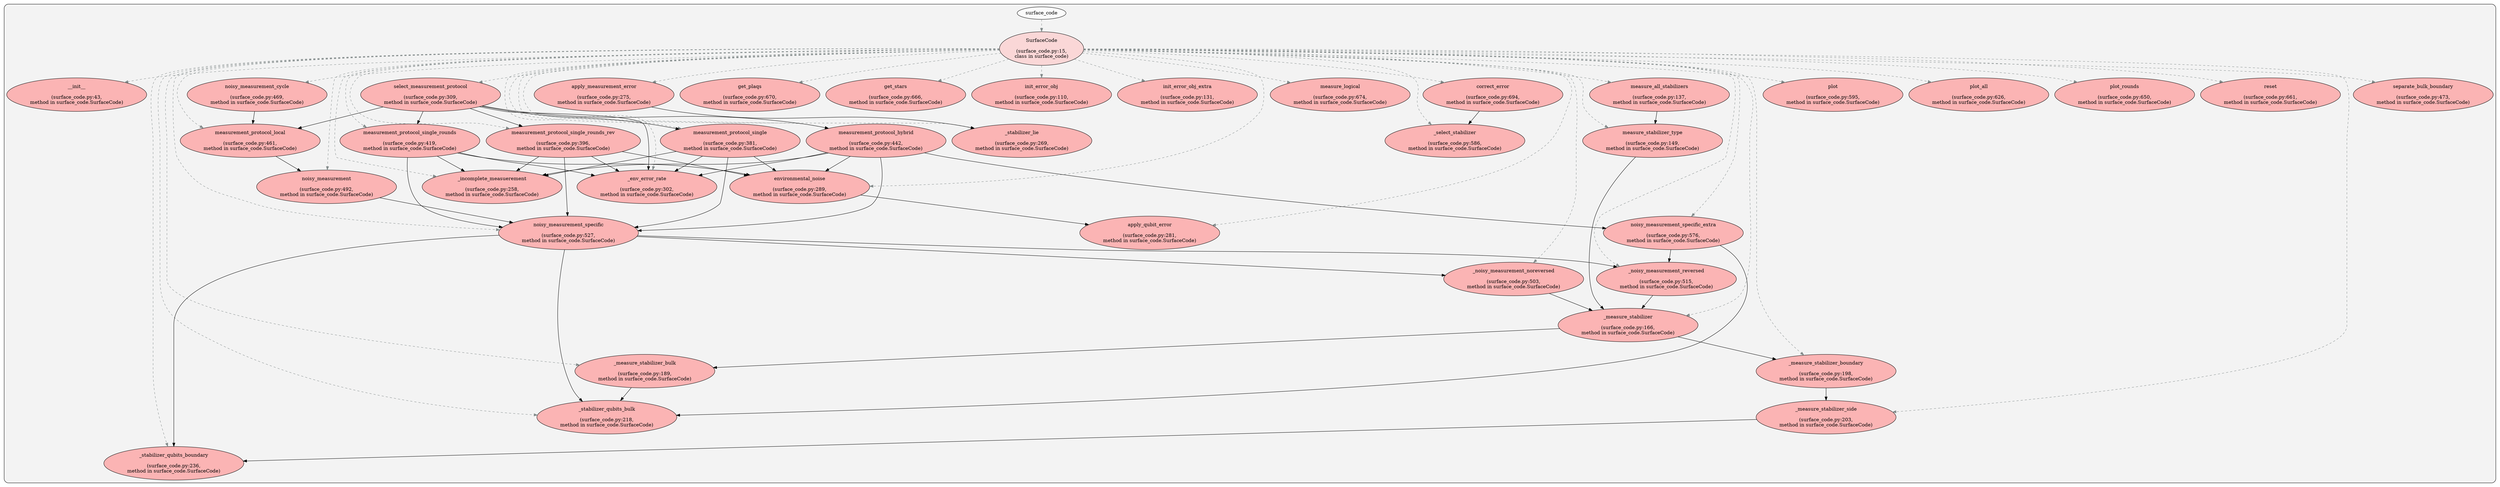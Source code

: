 digraph G {
    graph [rankdir=TB];
    subgraph cluster_G {

        graph [style="filled,rounded",fillcolor="#80808018", label=""];
        surface_code [label="surface_code", style="filled", fillcolor="#ffffffb2", fontcolor="#000000", group="0"];
        surface_code__SurfaceCode [label="SurfaceCode\n\n(surface_code.py:15,\nclass in surface_code)", style="filled", fillcolor="#feccccb2", fontcolor="#000000", group="0"];
        surface_code__SurfaceCode____init__ [label="__init__\n\n(surface_code.py:43,\nmethod in surface_code.SurfaceCode)", style="filled", fillcolor="#ff9999b2", fontcolor="#000000", group="0"];
        surface_code__SurfaceCode___env_error_rate [label="_env_error_rate\n\n(surface_code.py:302,\nmethod in surface_code.SurfaceCode)", style="filled", fillcolor="#ff9999b2", fontcolor="#000000", group="0"];
        surface_code__SurfaceCode___incomplete_measuerement [label="_incomplete_measuerement\n\n(surface_code.py:258,\nmethod in surface_code.SurfaceCode)", style="filled", fillcolor="#ff9999b2", fontcolor="#000000", group="0"];
        surface_code__SurfaceCode___measure_stabilizer [label="_measure_stabilizer\n\n(surface_code.py:166,\nmethod in surface_code.SurfaceCode)", style="filled", fillcolor="#ff9999b2", fontcolor="#000000", group="0"];
        surface_code__SurfaceCode___measure_stabilizer_boundary [label="_measure_stabilizer_boundary\n\n(surface_code.py:198,\nmethod in surface_code.SurfaceCode)", style="filled", fillcolor="#ff9999b2", fontcolor="#000000", group="0"];
        surface_code__SurfaceCode___measure_stabilizer_bulk [label="_measure_stabilizer_bulk\n\n(surface_code.py:189,\nmethod in surface_code.SurfaceCode)", style="filled", fillcolor="#ff9999b2", fontcolor="#000000", group="0"];
        surface_code__SurfaceCode___measure_stabilizer_side [label="_measure_stabilizer_side\n\n(surface_code.py:203,\nmethod in surface_code.SurfaceCode)", style="filled", fillcolor="#ff9999b2", fontcolor="#000000", group="0"];
        surface_code__SurfaceCode___noisy_measurement_noreversed [label="_noisy_measurement_noreversed\n\n(surface_code.py:503,\nmethod in surface_code.SurfaceCode)", style="filled", fillcolor="#ff9999b2", fontcolor="#000000", group="0"];
        surface_code__SurfaceCode___noisy_measurement_reversed [label="_noisy_measurement_reversed\n\n(surface_code.py:515,\nmethod in surface_code.SurfaceCode)", style="filled", fillcolor="#ff9999b2", fontcolor="#000000", group="0"];
        surface_code__SurfaceCode___select_stabilizer [label="_select_stabilizer\n\n(surface_code.py:586,\nmethod in surface_code.SurfaceCode)", style="filled", fillcolor="#ff9999b2", fontcolor="#000000", group="0"];
        surface_code__SurfaceCode___stabilizer_lie [label="_stabilizer_lie\n\n(surface_code.py:269,\nmethod in surface_code.SurfaceCode)", style="filled", fillcolor="#ff9999b2", fontcolor="#000000", group="0"];
        surface_code__SurfaceCode___stabilizer_qubits_boundary [label="_stabilizer_qubits_boundary\n\n(surface_code.py:236,\nmethod in surface_code.SurfaceCode)", style="filled", fillcolor="#ff9999b2", fontcolor="#000000", group="0"];
        surface_code__SurfaceCode___stabilizer_qubits_bulk [label="_stabilizer_qubits_bulk\n\n(surface_code.py:218,\nmethod in surface_code.SurfaceCode)", style="filled", fillcolor="#ff9999b2", fontcolor="#000000", group="0"];
        surface_code__SurfaceCode__apply_measurement_error [label="apply_measurement_error\n\n(surface_code.py:275,\nmethod in surface_code.SurfaceCode)", style="filled", fillcolor="#ff9999b2", fontcolor="#000000", group="0"];
        surface_code__SurfaceCode__apply_qubit_error [label="apply_qubit_error\n\n(surface_code.py:281,\nmethod in surface_code.SurfaceCode)", style="filled", fillcolor="#ff9999b2", fontcolor="#000000", group="0"];
        surface_code__SurfaceCode__correct_error [label="correct_error\n\n(surface_code.py:694,\nmethod in surface_code.SurfaceCode)", style="filled", fillcolor="#ff9999b2", fontcolor="#000000", group="0"];
        surface_code__SurfaceCode__environmental_noise [label="environmental_noise\n\n(surface_code.py:289,\nmethod in surface_code.SurfaceCode)", style="filled", fillcolor="#ff9999b2", fontcolor="#000000", group="0"];
        surface_code__SurfaceCode__get_plaqs [label="get_plaqs\n\n(surface_code.py:670,\nmethod in surface_code.SurfaceCode)", style="filled", fillcolor="#ff9999b2", fontcolor="#000000", group="0"];
        surface_code__SurfaceCode__get_stars [label="get_stars\n\n(surface_code.py:666,\nmethod in surface_code.SurfaceCode)", style="filled", fillcolor="#ff9999b2", fontcolor="#000000", group="0"];
        surface_code__SurfaceCode__init_error_obj [label="init_error_obj\n\n(surface_code.py:110,\nmethod in surface_code.SurfaceCode)", style="filled", fillcolor="#ff9999b2", fontcolor="#000000", group="0"];
        surface_code__SurfaceCode__init_error_obj_extra [label="init_error_obj_extra\n\n(surface_code.py:131,\nmethod in surface_code.SurfaceCode)", style="filled", fillcolor="#ff9999b2", fontcolor="#000000", group="0"];
        surface_code__SurfaceCode__measure_all_stabilizers [label="measure_all_stabilizers\n\n(surface_code.py:137,\nmethod in surface_code.SurfaceCode)", style="filled", fillcolor="#ff9999b2", fontcolor="#000000", group="0"];
        surface_code__SurfaceCode__measure_logical [label="measure_logical\n\n(surface_code.py:674,\nmethod in surface_code.SurfaceCode)", style="filled", fillcolor="#ff9999b2", fontcolor="#000000", group="0"];
        surface_code__SurfaceCode__measure_stabilizer_type [label="measure_stabilizer_type\n\n(surface_code.py:149,\nmethod in surface_code.SurfaceCode)", style="filled", fillcolor="#ff9999b2", fontcolor="#000000", group="0"];
        surface_code__SurfaceCode__measurement_protocol_hybrid [label="measurement_protocol_hybrid\n\n(surface_code.py:442,\nmethod in surface_code.SurfaceCode)", style="filled", fillcolor="#ff9999b2", fontcolor="#000000", group="0"];
        surface_code__SurfaceCode__measurement_protocol_local [label="measurement_protocol_local\n\n(surface_code.py:461,\nmethod in surface_code.SurfaceCode)", style="filled", fillcolor="#ff9999b2", fontcolor="#000000", group="0"];
        surface_code__SurfaceCode__measurement_protocol_single [label="measurement_protocol_single\n\n(surface_code.py:381,\nmethod in surface_code.SurfaceCode)", style="filled", fillcolor="#ff9999b2", fontcolor="#000000", group="0"];
        surface_code__SurfaceCode__measurement_protocol_single_rounds [label="measurement_protocol_single_rounds\n\n(surface_code.py:419,\nmethod in surface_code.SurfaceCode)", style="filled", fillcolor="#ff9999b2", fontcolor="#000000", group="0"];
        surface_code__SurfaceCode__measurement_protocol_single_rounds_rev [label="measurement_protocol_single_rounds_rev\n\n(surface_code.py:396,\nmethod in surface_code.SurfaceCode)", style="filled", fillcolor="#ff9999b2", fontcolor="#000000", group="0"];
        surface_code__SurfaceCode__noisy_measurement [label="noisy_measurement\n\n(surface_code.py:492,\nmethod in surface_code.SurfaceCode)", style="filled", fillcolor="#ff9999b2", fontcolor="#000000", group="0"];
        surface_code__SurfaceCode__noisy_measurement_cycle [label="noisy_measurement_cycle\n\n(surface_code.py:469,\nmethod in surface_code.SurfaceCode)", style="filled", fillcolor="#ff9999b2", fontcolor="#000000", group="0"];
        surface_code__SurfaceCode__noisy_measurement_specific [label="noisy_measurement_specific\n\n(surface_code.py:527,\nmethod in surface_code.SurfaceCode)", style="filled", fillcolor="#ff9999b2", fontcolor="#000000", group="0"];
        surface_code__SurfaceCode__noisy_measurement_specific_extra [label="noisy_measurement_specific_extra\n\n(surface_code.py:576,\nmethod in surface_code.SurfaceCode)", style="filled", fillcolor="#ff9999b2", fontcolor="#000000", group="0"];
        surface_code__SurfaceCode__plot [label="plot\n\n(surface_code.py:595,\nmethod in surface_code.SurfaceCode)", style="filled", fillcolor="#ff9999b2", fontcolor="#000000", group="0"];
        surface_code__SurfaceCode__plot_all [label="plot_all\n\n(surface_code.py:626,\nmethod in surface_code.SurfaceCode)", style="filled", fillcolor="#ff9999b2", fontcolor="#000000", group="0"];
        surface_code__SurfaceCode__plot_rounds [label="plot_rounds\n\n(surface_code.py:650,\nmethod in surface_code.SurfaceCode)", style="filled", fillcolor="#ff9999b2", fontcolor="#000000", group="0"];
        surface_code__SurfaceCode__reset [label="reset\n\n(surface_code.py:661,\nmethod in surface_code.SurfaceCode)", style="filled", fillcolor="#ff9999b2", fontcolor="#000000", group="0"];
        surface_code__SurfaceCode__select_measurement_protocol [label="select_measurement_protocol\n\n(surface_code.py:309,\nmethod in surface_code.SurfaceCode)", style="filled", fillcolor="#ff9999b2", fontcolor="#000000", group="0"];
        surface_code__SurfaceCode__separate_bulk_boundary [label="separate_bulk_boundary\n\n(surface_code.py:473,\nmethod in surface_code.SurfaceCode)", style="filled", fillcolor="#ff9999b2", fontcolor="#000000", group="0"];
    }
        surface_code -> surface_code__SurfaceCode [style="dashed", color="#838b8b"];
        surface_code__SurfaceCode -> surface_code__SurfaceCode__select_measurement_protocol [style="dashed", color="#838b8b"];
        surface_code__SurfaceCode -> surface_code__SurfaceCode__measure_stabilizer_type [style="dashed", color="#838b8b"];
        surface_code__SurfaceCode -> surface_code__SurfaceCode__plot [style="dashed", color="#838b8b"];
        surface_code__SurfaceCode -> surface_code__SurfaceCode___measure_stabilizer [style="dashed", color="#838b8b"];
        surface_code__SurfaceCode -> surface_code__SurfaceCode__noisy_measurement_specific [style="dashed", color="#838b8b"];
        surface_code__SurfaceCode -> surface_code__SurfaceCode__plot_all [style="dashed", color="#838b8b"];
        surface_code__SurfaceCode -> surface_code__SurfaceCode__measurement_protocol_single [style="dashed", color="#838b8b"];
        surface_code__SurfaceCode -> surface_code__SurfaceCode___measure_stabilizer_bulk [style="dashed", color="#838b8b"];
        surface_code__SurfaceCode -> surface_code__SurfaceCode__noisy_measurement_cycle [style="dashed", color="#838b8b"];
        surface_code__SurfaceCode -> surface_code__SurfaceCode___stabilizer_qubits_bulk [style="dashed", color="#838b8b"];
        surface_code__SurfaceCode -> surface_code__SurfaceCode__measurement_protocol_single_rounds [style="dashed", color="#838b8b"];
        surface_code__SurfaceCode -> surface_code__SurfaceCode___measure_stabilizer_boundary [style="dashed", color="#838b8b"];
        surface_code__SurfaceCode -> surface_code__SurfaceCode__noisy_measurement_specific_extra [style="dashed", color="#838b8b"];
        surface_code__SurfaceCode -> surface_code__SurfaceCode__measurement_protocol_single_rounds_rev [style="dashed", color="#838b8b"];
        surface_code__SurfaceCode -> surface_code__SurfaceCode___measure_stabilizer_side [style="dashed", color="#838b8b"];
        surface_code__SurfaceCode -> surface_code__SurfaceCode__noisy_measurement [style="dashed", color="#838b8b"];
        surface_code__SurfaceCode -> surface_code__SurfaceCode__plot_rounds [style="dashed", color="#838b8b"];
        surface_code__SurfaceCode -> surface_code__SurfaceCode__separate_bulk_boundary [style="dashed", color="#838b8b"];
        surface_code__SurfaceCode -> surface_code__SurfaceCode___stabilizer_qubits_boundary [style="dashed", color="#838b8b"];
        surface_code__SurfaceCode -> surface_code__SurfaceCode__measurement_protocol_hybrid [style="dashed", color="#838b8b"];
        surface_code__SurfaceCode -> surface_code__SurfaceCode___incomplete_measuerement [style="dashed", color="#838b8b"];
        surface_code__SurfaceCode -> surface_code__SurfaceCode__reset [style="dashed", color="#838b8b"];
        surface_code__SurfaceCode -> surface_code__SurfaceCode____init__ [style="dashed", color="#838b8b"];
        surface_code__SurfaceCode -> surface_code__SurfaceCode__init_error_obj [style="dashed", color="#838b8b"];
        surface_code__SurfaceCode -> surface_code__SurfaceCode___stabilizer_lie [style="dashed", color="#838b8b"];
        surface_code__SurfaceCode -> surface_code__SurfaceCode__measurement_protocol_local [style="dashed", color="#838b8b"];
        surface_code__SurfaceCode -> surface_code__SurfaceCode__apply_measurement_error [style="dashed", color="#838b8b"];
        surface_code__SurfaceCode -> surface_code__SurfaceCode___noisy_measurement_noreversed [style="dashed", color="#838b8b"];
        surface_code__SurfaceCode -> surface_code__SurfaceCode__get_stars [style="dashed", color="#838b8b"];
        surface_code__SurfaceCode -> surface_code__SurfaceCode__get_plaqs [style="dashed", color="#838b8b"];
        surface_code__SurfaceCode -> surface_code__SurfaceCode__measure_logical [style="dashed", color="#838b8b"];
        surface_code__SurfaceCode -> surface_code__SurfaceCode___noisy_measurement_reversed [style="dashed", color="#838b8b"];
        surface_code__SurfaceCode -> surface_code__SurfaceCode__init_error_obj_extra [style="dashed", color="#838b8b"];
        surface_code__SurfaceCode -> surface_code__SurfaceCode__correct_error [style="dashed", color="#838b8b"];
        surface_code__SurfaceCode -> surface_code__SurfaceCode__apply_qubit_error [style="dashed", color="#838b8b"];
        surface_code__SurfaceCode -> surface_code__SurfaceCode__measure_all_stabilizers [style="dashed", color="#838b8b"];
        surface_code__SurfaceCode -> surface_code__SurfaceCode___select_stabilizer [style="dashed", color="#838b8b"];
        surface_code__SurfaceCode -> surface_code__SurfaceCode__environmental_noise [style="dashed", color="#838b8b"];
        surface_code__SurfaceCode -> surface_code__SurfaceCode___env_error_rate [style="dashed", color="#838b8b"];
        surface_code__SurfaceCode__measure_all_stabilizers -> surface_code__SurfaceCode__measure_stabilizer_type [style="solid", color="#000000"];
        surface_code__SurfaceCode__measure_stabilizer_type -> surface_code__SurfaceCode___measure_stabilizer [style="solid", color="#000000"];
        surface_code__SurfaceCode___measure_stabilizer -> surface_code__SurfaceCode___measure_stabilizer_bulk [style="solid", color="#000000"];
        surface_code__SurfaceCode___measure_stabilizer -> surface_code__SurfaceCode___measure_stabilizer_boundary [style="solid", color="#000000"];
        surface_code__SurfaceCode___measure_stabilizer_bulk -> surface_code__SurfaceCode___stabilizer_qubits_bulk [style="solid", color="#000000"];
        surface_code__SurfaceCode___measure_stabilizer_boundary -> surface_code__SurfaceCode___measure_stabilizer_side [style="solid", color="#000000"];
        surface_code__SurfaceCode___measure_stabilizer_side -> surface_code__SurfaceCode___stabilizer_qubits_boundary [style="solid", color="#000000"];
        surface_code__SurfaceCode__apply_measurement_error -> surface_code__SurfaceCode___stabilizer_lie [style="solid", color="#000000"];
        surface_code__SurfaceCode__environmental_noise -> surface_code__SurfaceCode__apply_qubit_error [style="solid", color="#000000"];
        surface_code__SurfaceCode__select_measurement_protocol -> surface_code__SurfaceCode__measurement_protocol_hybrid [style="solid", color="#000000"];
        surface_code__SurfaceCode__select_measurement_protocol -> surface_code__SurfaceCode__measurement_protocol_single [style="solid", color="#000000"];
        surface_code__SurfaceCode__select_measurement_protocol -> surface_code__SurfaceCode__measurement_protocol_single_rounds [style="solid", color="#000000"];
        surface_code__SurfaceCode__select_measurement_protocol -> surface_code__SurfaceCode__measurement_protocol_local [style="solid", color="#000000"];
        surface_code__SurfaceCode__select_measurement_protocol -> surface_code__SurfaceCode__measurement_protocol_single_rounds_rev [style="solid", color="#000000"];
        surface_code__SurfaceCode__select_measurement_protocol -> surface_code__SurfaceCode___env_error_rate [style="solid", color="#000000"];
        surface_code__SurfaceCode__measurement_protocol_single -> surface_code__SurfaceCode___incomplete_measuerement [style="solid", color="#000000"];
        surface_code__SurfaceCode__measurement_protocol_single -> surface_code__SurfaceCode__environmental_noise [style="solid", color="#000000"];
        surface_code__SurfaceCode__measurement_protocol_single -> surface_code__SurfaceCode__noisy_measurement_specific [style="solid", color="#000000"];
        surface_code__SurfaceCode__measurement_protocol_single -> surface_code__SurfaceCode___env_error_rate [style="solid", color="#000000"];
        surface_code__SurfaceCode__measurement_protocol_single_rounds_rev -> surface_code__SurfaceCode___incomplete_measuerement [style="solid", color="#000000"];
        surface_code__SurfaceCode__measurement_protocol_single_rounds_rev -> surface_code__SurfaceCode__environmental_noise [style="solid", color="#000000"];
        surface_code__SurfaceCode__measurement_protocol_single_rounds_rev -> surface_code__SurfaceCode__noisy_measurement_specific [style="solid", color="#000000"];
        surface_code__SurfaceCode__measurement_protocol_single_rounds_rev -> surface_code__SurfaceCode___env_error_rate [style="solid", color="#000000"];
        surface_code__SurfaceCode__measurement_protocol_single_rounds -> surface_code__SurfaceCode___incomplete_measuerement [style="solid", color="#000000"];
        surface_code__SurfaceCode__measurement_protocol_single_rounds -> surface_code__SurfaceCode__environmental_noise [style="solid", color="#000000"];
        surface_code__SurfaceCode__measurement_protocol_single_rounds -> surface_code__SurfaceCode__noisy_measurement_specific [style="solid", color="#000000"];
        surface_code__SurfaceCode__measurement_protocol_single_rounds -> surface_code__SurfaceCode___env_error_rate [style="solid", color="#000000"];
        surface_code__SurfaceCode__measurement_protocol_hybrid -> surface_code__SurfaceCode___incomplete_measuerement [style="solid", color="#000000"];
        surface_code__SurfaceCode__measurement_protocol_hybrid -> surface_code__SurfaceCode__noisy_measurement_specific_extra [style="solid", color="#000000"];
        surface_code__SurfaceCode__measurement_protocol_hybrid -> surface_code__SurfaceCode__environmental_noise [style="solid", color="#000000"];
        surface_code__SurfaceCode__measurement_protocol_hybrid -> surface_code__SurfaceCode__noisy_measurement_specific [style="solid", color="#000000"];
        surface_code__SurfaceCode__measurement_protocol_hybrid -> surface_code__SurfaceCode___env_error_rate [style="solid", color="#000000"];
        surface_code__SurfaceCode__measurement_protocol_local -> surface_code__SurfaceCode__noisy_measurement [style="solid", color="#000000"];
        surface_code__SurfaceCode__noisy_measurement_cycle -> surface_code__SurfaceCode__measurement_protocol_local [style="solid", color="#000000"];
        surface_code__SurfaceCode__noisy_measurement -> surface_code__SurfaceCode__noisy_measurement_specific [style="solid", color="#000000"];
        surface_code__SurfaceCode___noisy_measurement_noreversed -> surface_code__SurfaceCode___measure_stabilizer [style="solid", color="#000000"];
        surface_code__SurfaceCode___noisy_measurement_reversed -> surface_code__SurfaceCode___measure_stabilizer [style="solid", color="#000000"];
        surface_code__SurfaceCode__noisy_measurement_specific -> surface_code__SurfaceCode___stabilizer_qubits_boundary [style="solid", color="#000000"];
        surface_code__SurfaceCode__noisy_measurement_specific -> surface_code__SurfaceCode___noisy_measurement_reversed [style="solid", color="#000000"];
        surface_code__SurfaceCode__noisy_measurement_specific -> surface_code__SurfaceCode___stabilizer_qubits_bulk [style="solid", color="#000000"];
        surface_code__SurfaceCode__noisy_measurement_specific -> surface_code__SurfaceCode___noisy_measurement_noreversed [style="solid", color="#000000"];
        surface_code__SurfaceCode__noisy_measurement_specific_extra -> surface_code__SurfaceCode___noisy_measurement_reversed [style="solid", color="#000000"];
        surface_code__SurfaceCode__noisy_measurement_specific_extra -> surface_code__SurfaceCode___stabilizer_qubits_bulk [style="solid", color="#000000"];
        surface_code__SurfaceCode__correct_error -> surface_code__SurfaceCode___select_stabilizer [style="solid", color="#000000"];
    }
